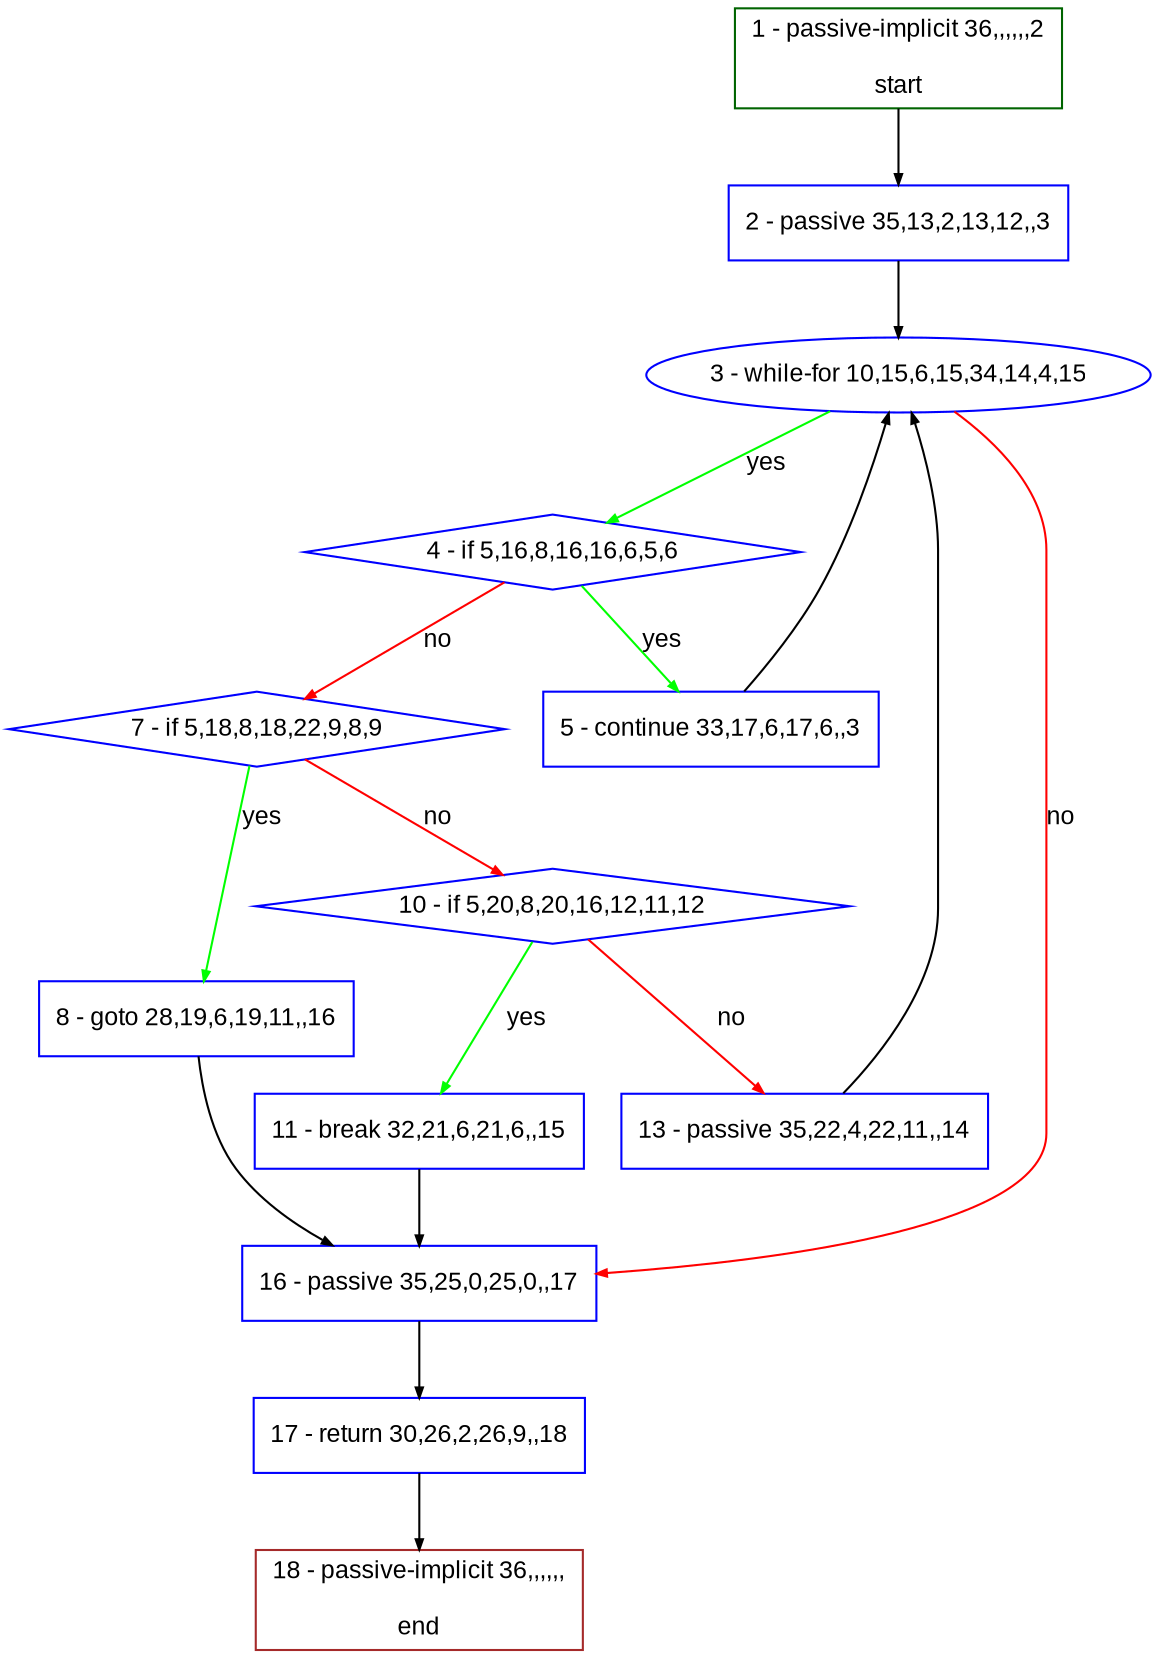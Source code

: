 digraph "" {
  graph [bgcolor="white", fillcolor="#FFFFCC", pack="true", packmode="clust", fontname="Arial", label="", fontsize="12", compound="true", style="rounded,filled"];
  node [node_initialized="no", fillcolor="white", fontname="Arial", label="", color="grey", fontsize="12", fixedsize="false", compound="true", shape="rectangle", style="filled"];
  edge [arrowtail="none", lhead="", fontcolor="black", fontname="Arial", label="", color="black", fontsize="12", arrowhead="normal", arrowsize="0.5", compound="true", ltail="", dir="forward"];
  __N1 [fillcolor="#ffffff", label="2 - passive 35,13,2,13,12,,3", color="#0000ff", shape="box", style="filled"];
  __N2 [fillcolor="#ffffff", label="1 - passive-implicit 36,,,,,,2\n\nstart", color="#006400", shape="box", style="filled"];
  __N3 [fillcolor="#ffffff", label="3 - while-for 10,15,6,15,34,14,4,15", color="#0000ff", shape="oval", style="filled"];
  __N4 [fillcolor="#ffffff", label="4 - if 5,16,8,16,16,6,5,6", color="#0000ff", shape="diamond", style="filled"];
  __N5 [fillcolor="#ffffff", label="16 - passive 35,25,0,25,0,,17", color="#0000ff", shape="box", style="filled"];
  __N6 [fillcolor="#ffffff", label="5 - continue 33,17,6,17,6,,3", color="#0000ff", shape="box", style="filled"];
  __N7 [fillcolor="#ffffff", label="7 - if 5,18,8,18,22,9,8,9", color="#0000ff", shape="diamond", style="filled"];
  __N8 [fillcolor="#ffffff", label="8 - goto 28,19,6,19,11,,16", color="#0000ff", shape="box", style="filled"];
  __N9 [fillcolor="#ffffff", label="10 - if 5,20,8,20,16,12,11,12", color="#0000ff", shape="diamond", style="filled"];
  __N10 [fillcolor="#ffffff", label="11 - break 32,21,6,21,6,,15", color="#0000ff", shape="box", style="filled"];
  __N11 [fillcolor="#ffffff", label="13 - passive 35,22,4,22,11,,14", color="#0000ff", shape="box", style="filled"];
  __N12 [fillcolor="#ffffff", label="17 - return 30,26,2,26,9,,18", color="#0000ff", shape="box", style="filled"];
  __N13 [fillcolor="#ffffff", label="18 - passive-implicit 36,,,,,,\n\nend", color="#a52a2a", shape="box", style="filled"];
  __N2 -> __N1 [arrowtail="none", color="#000000", label="", arrowhead="normal", dir="forward"];
  __N1 -> __N3 [arrowtail="none", color="#000000", label="", arrowhead="normal", dir="forward"];
  __N3 -> __N4 [arrowtail="none", color="#00ff00", label="yes", arrowhead="normal", dir="forward"];
  __N3 -> __N5 [arrowtail="none", color="#ff0000", label="no", arrowhead="normal", dir="forward"];
  __N4 -> __N6 [arrowtail="none", color="#00ff00", label="yes", arrowhead="normal", dir="forward"];
  __N4 -> __N7 [arrowtail="none", color="#ff0000", label="no", arrowhead="normal", dir="forward"];
  __N6 -> __N3 [arrowtail="none", color="#000000", label="", arrowhead="normal", dir="forward"];
  __N7 -> __N8 [arrowtail="none", color="#00ff00", label="yes", arrowhead="normal", dir="forward"];
  __N7 -> __N9 [arrowtail="none", color="#ff0000", label="no", arrowhead="normal", dir="forward"];
  __N8 -> __N5 [arrowtail="none", color="#000000", label="", arrowhead="normal", dir="forward"];
  __N9 -> __N10 [arrowtail="none", color="#00ff00", label="yes", arrowhead="normal", dir="forward"];
  __N9 -> __N11 [arrowtail="none", color="#ff0000", label="no", arrowhead="normal", dir="forward"];
  __N10 -> __N5 [arrowtail="none", color="#000000", label="", arrowhead="normal", dir="forward"];
  __N11 -> __N3 [arrowtail="none", color="#000000", label="", arrowhead="normal", dir="forward"];
  __N5 -> __N12 [arrowtail="none", color="#000000", label="", arrowhead="normal", dir="forward"];
  __N12 -> __N13 [arrowtail="none", color="#000000", label="", arrowhead="normal", dir="forward"];
}
